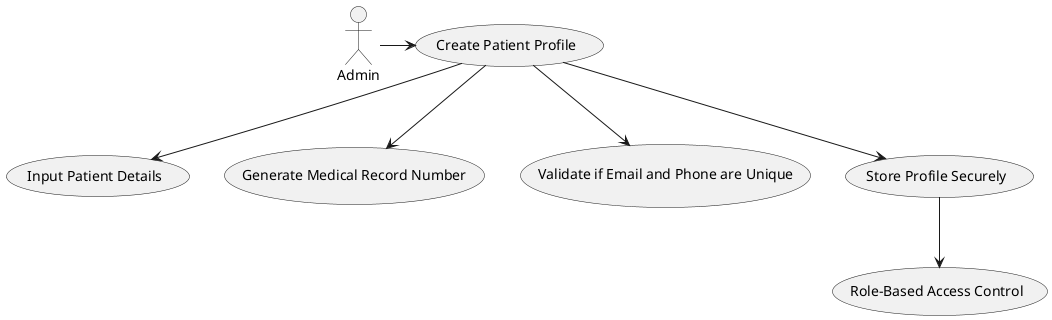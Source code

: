 @startuml

actor "Admin" as Admin

usecase "Create Patient Profile" as UC_CreateProfile
usecase "Input Patient Details" as UC_InputDetails
usecase "Generate Medical Record Number" as UC_GenerateMRN
usecase "Validate if Email and Phone are Unique" as UC_ValidateContact
usecase "Store Profile Securely" as UC_StoreProfile
usecase "Role-Based Access Control" as UC_RBAC

Admin -> UC_CreateProfile
UC_CreateProfile --> UC_InputDetails
UC_CreateProfile --> UC_GenerateMRN
UC_CreateProfile --> UC_ValidateContact
UC_CreateProfile --> UC_StoreProfile
UC_StoreProfile --> UC_RBAC

@enduml